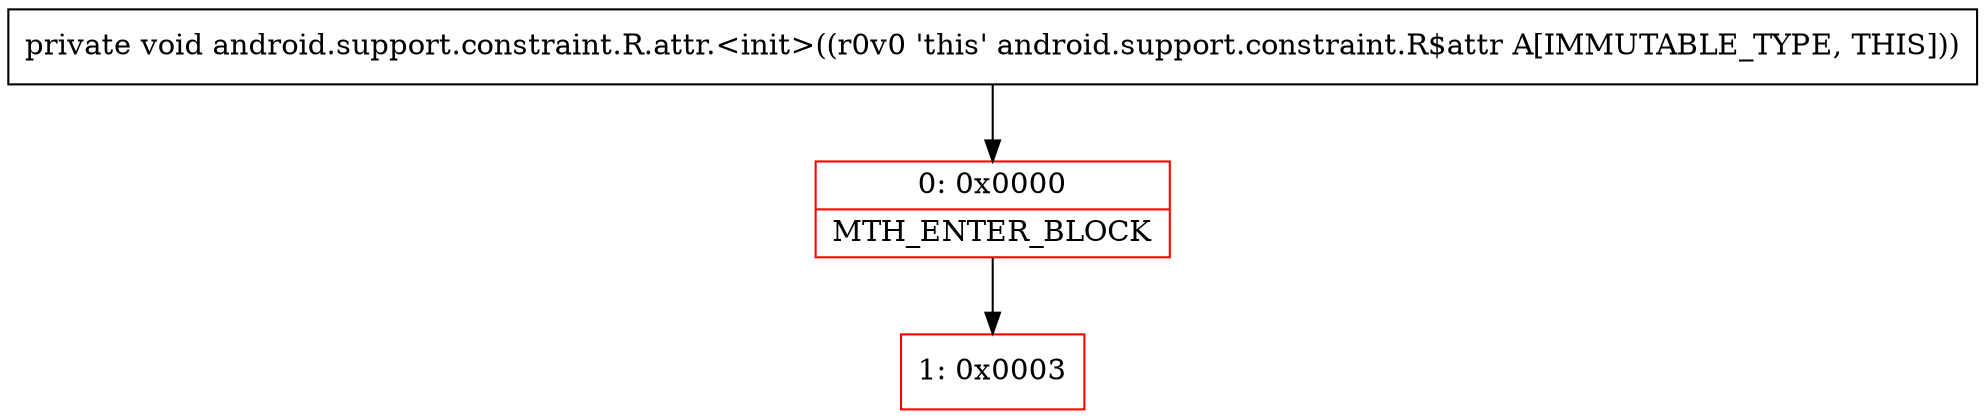 digraph "CFG forandroid.support.constraint.R.attr.\<init\>()V" {
subgraph cluster_Region_1815639591 {
label = "R(0)";
node [shape=record,color=blue];
}
Node_0 [shape=record,color=red,label="{0\:\ 0x0000|MTH_ENTER_BLOCK\l}"];
Node_1 [shape=record,color=red,label="{1\:\ 0x0003}"];
MethodNode[shape=record,label="{private void android.support.constraint.R.attr.\<init\>((r0v0 'this' android.support.constraint.R$attr A[IMMUTABLE_TYPE, THIS])) }"];
MethodNode -> Node_0;
Node_0 -> Node_1;
}

